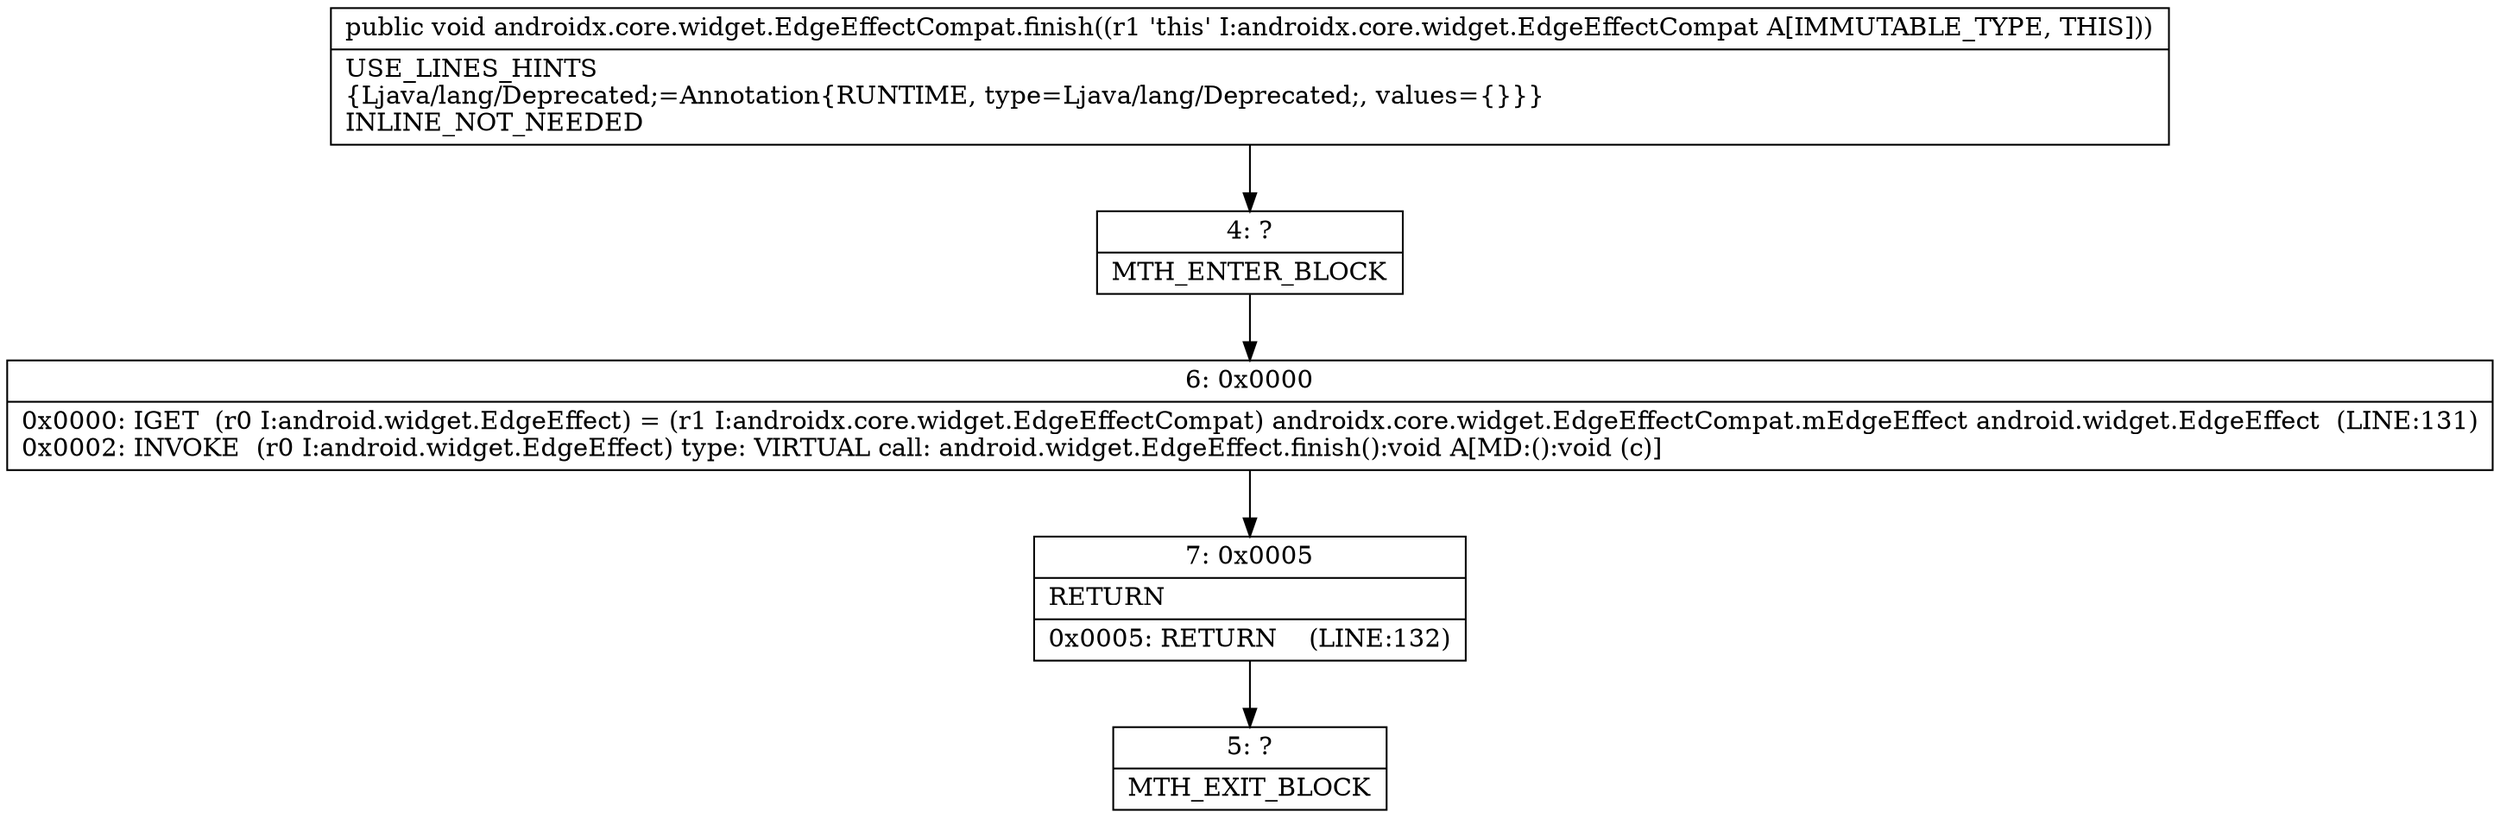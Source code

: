 digraph "CFG forandroidx.core.widget.EdgeEffectCompat.finish()V" {
Node_4 [shape=record,label="{4\:\ ?|MTH_ENTER_BLOCK\l}"];
Node_6 [shape=record,label="{6\:\ 0x0000|0x0000: IGET  (r0 I:android.widget.EdgeEffect) = (r1 I:androidx.core.widget.EdgeEffectCompat) androidx.core.widget.EdgeEffectCompat.mEdgeEffect android.widget.EdgeEffect  (LINE:131)\l0x0002: INVOKE  (r0 I:android.widget.EdgeEffect) type: VIRTUAL call: android.widget.EdgeEffect.finish():void A[MD:():void (c)]\l}"];
Node_7 [shape=record,label="{7\:\ 0x0005|RETURN\l|0x0005: RETURN    (LINE:132)\l}"];
Node_5 [shape=record,label="{5\:\ ?|MTH_EXIT_BLOCK\l}"];
MethodNode[shape=record,label="{public void androidx.core.widget.EdgeEffectCompat.finish((r1 'this' I:androidx.core.widget.EdgeEffectCompat A[IMMUTABLE_TYPE, THIS]))  | USE_LINES_HINTS\l\{Ljava\/lang\/Deprecated;=Annotation\{RUNTIME, type=Ljava\/lang\/Deprecated;, values=\{\}\}\}\lINLINE_NOT_NEEDED\l}"];
MethodNode -> Node_4;Node_4 -> Node_6;
Node_6 -> Node_7;
Node_7 -> Node_5;
}

